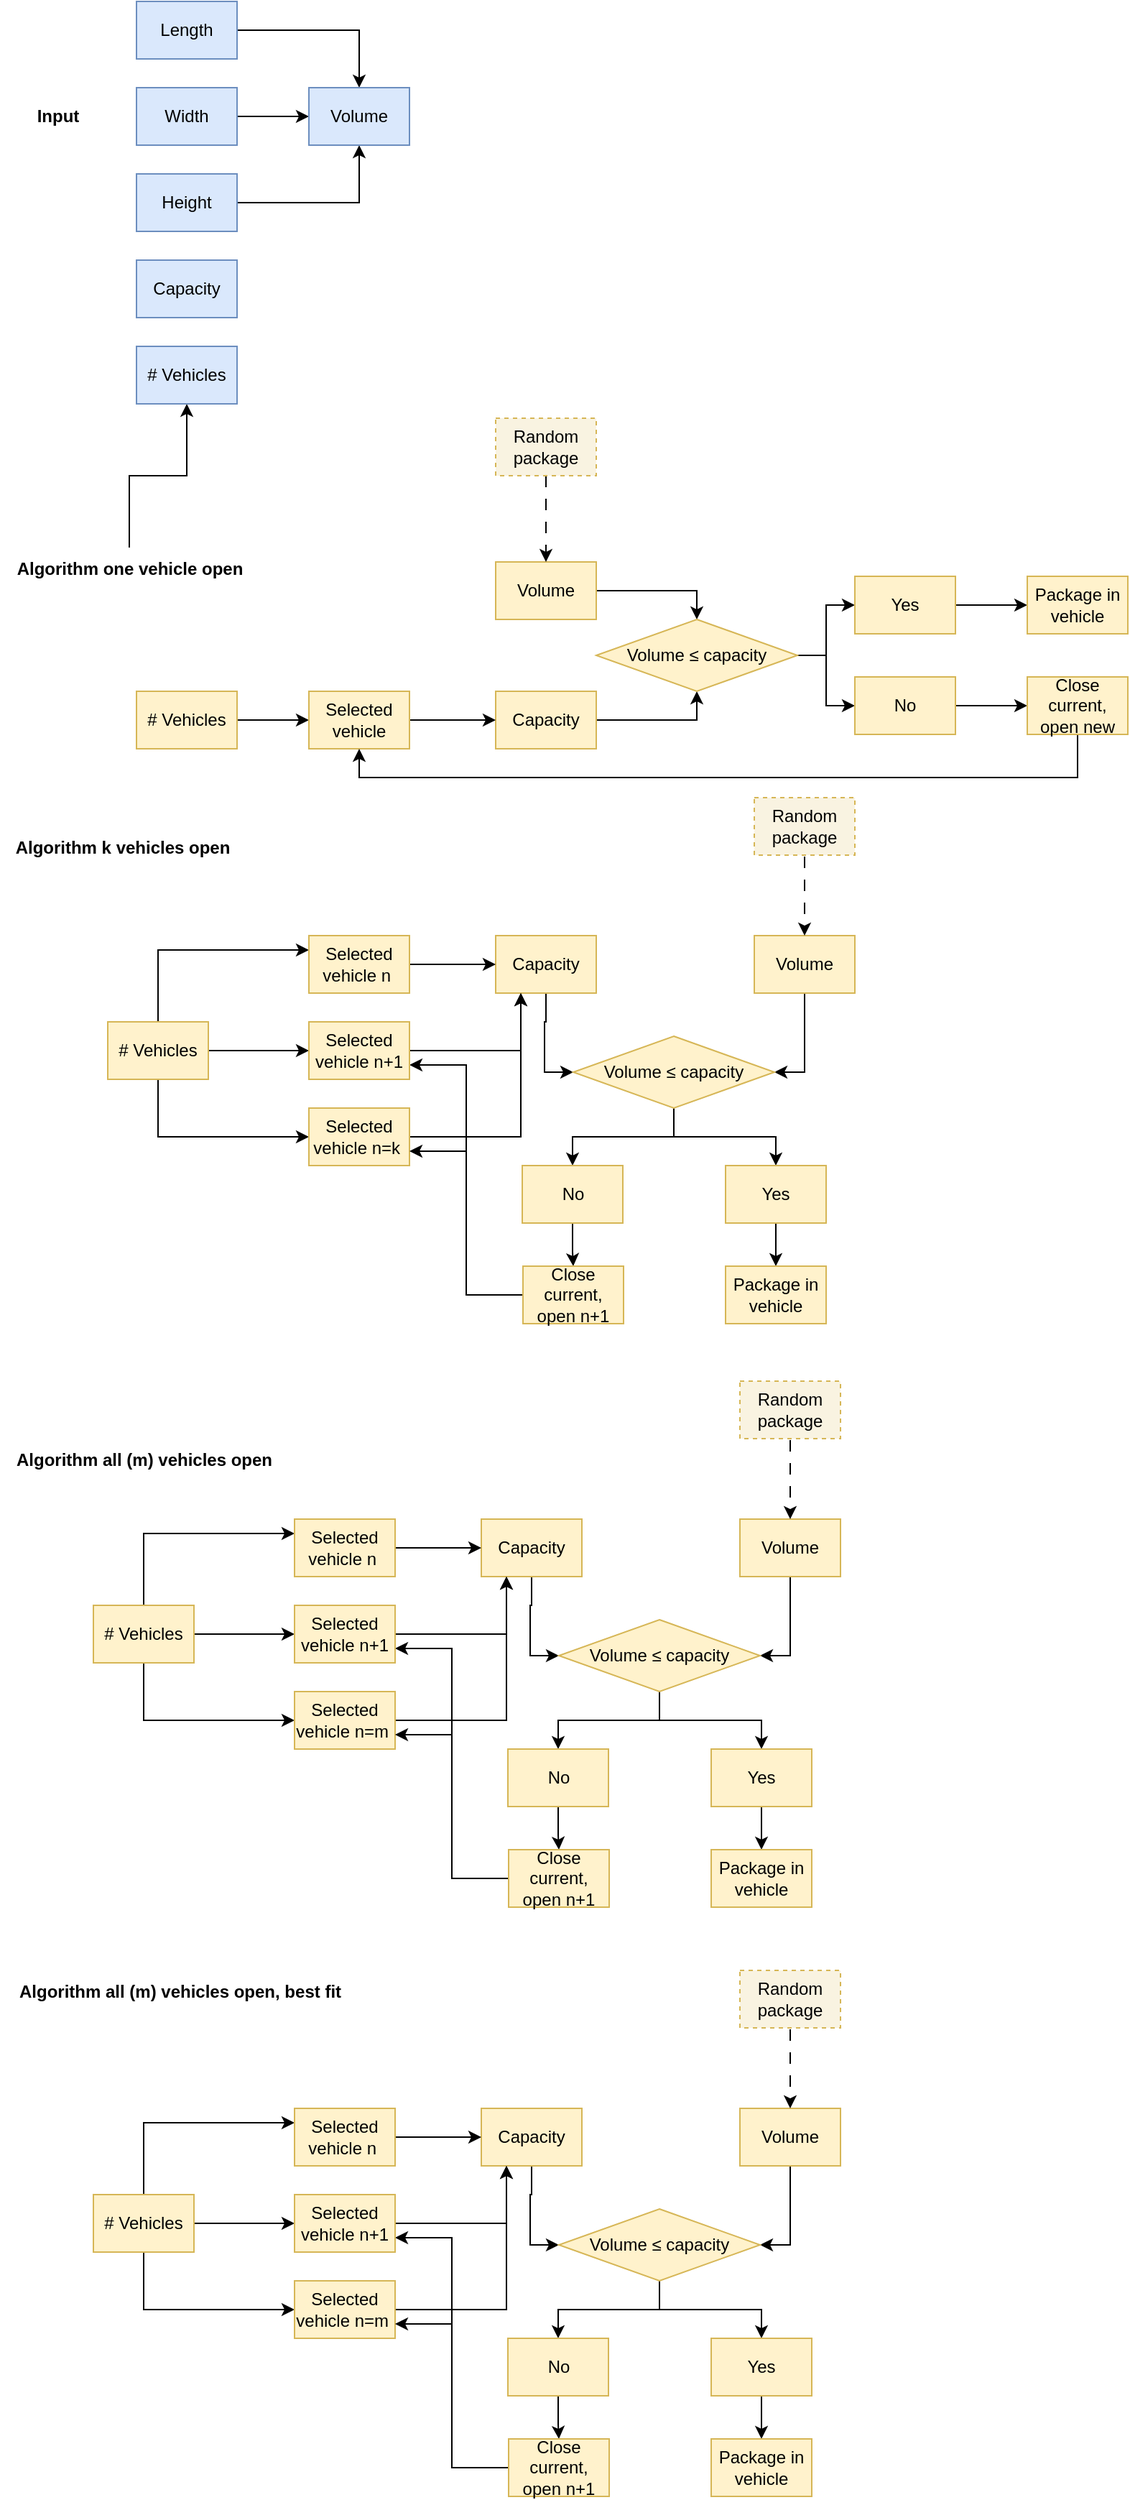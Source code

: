 <mxfile version="21.8.2" type="github">
  <diagram name="Pagina-1" id="HOmRKeHbWWYQgU9XKLEH">
    <mxGraphModel dx="1493" dy="990" grid="1" gridSize="10" guides="1" tooltips="1" connect="1" arrows="1" fold="1" page="1" pageScale="1" pageWidth="827" pageHeight="1169" math="0" shadow="0">
      <root>
        <mxCell id="0" />
        <mxCell id="1" parent="0" />
        <mxCell id="ONqpSmlqvZ62Au-ty1Yi-6" style="edgeStyle=orthogonalEdgeStyle;rounded=0;orthogonalLoop=1;jettySize=auto;html=1;entryX=0.5;entryY=0;entryDx=0;entryDy=0;" edge="1" parent="1" source="ONqpSmlqvZ62Au-ty1Yi-1" target="ONqpSmlqvZ62Au-ty1Yi-5">
          <mxGeometry relative="1" as="geometry" />
        </mxCell>
        <mxCell id="ONqpSmlqvZ62Au-ty1Yi-1" value="Length" style="rounded=0;whiteSpace=wrap;html=1;fillColor=#dae8fc;strokeColor=#6c8ebf;" vertex="1" parent="1">
          <mxGeometry x="110" y="10" width="70" height="40" as="geometry" />
        </mxCell>
        <mxCell id="ONqpSmlqvZ62Au-ty1Yi-2" value="&lt;b&gt;Input&lt;/b&gt;" style="text;html=1;align=center;verticalAlign=middle;resizable=0;points=[];autosize=1;strokeColor=none;fillColor=none;" vertex="1" parent="1">
          <mxGeometry x="30" y="75" width="50" height="30" as="geometry" />
        </mxCell>
        <mxCell id="ONqpSmlqvZ62Au-ty1Yi-7" value="" style="edgeStyle=orthogonalEdgeStyle;rounded=0;orthogonalLoop=1;jettySize=auto;html=1;" edge="1" parent="1" source="ONqpSmlqvZ62Au-ty1Yi-3" target="ONqpSmlqvZ62Au-ty1Yi-5">
          <mxGeometry relative="1" as="geometry" />
        </mxCell>
        <mxCell id="ONqpSmlqvZ62Au-ty1Yi-3" value="Width" style="rounded=0;whiteSpace=wrap;html=1;fillColor=#dae8fc;strokeColor=#6c8ebf;" vertex="1" parent="1">
          <mxGeometry x="110" y="70" width="70" height="40" as="geometry" />
        </mxCell>
        <mxCell id="ONqpSmlqvZ62Au-ty1Yi-8" style="edgeStyle=orthogonalEdgeStyle;rounded=0;orthogonalLoop=1;jettySize=auto;html=1;entryX=0.5;entryY=1;entryDx=0;entryDy=0;" edge="1" parent="1" source="ONqpSmlqvZ62Au-ty1Yi-4" target="ONqpSmlqvZ62Au-ty1Yi-5">
          <mxGeometry relative="1" as="geometry" />
        </mxCell>
        <mxCell id="ONqpSmlqvZ62Au-ty1Yi-4" value="Height" style="rounded=0;whiteSpace=wrap;html=1;fillColor=#dae8fc;strokeColor=#6c8ebf;" vertex="1" parent="1">
          <mxGeometry x="110" y="130" width="70" height="40" as="geometry" />
        </mxCell>
        <mxCell id="ONqpSmlqvZ62Au-ty1Yi-5" value="Volume" style="rounded=0;whiteSpace=wrap;html=1;fillColor=#dae8fc;strokeColor=#6c8ebf;" vertex="1" parent="1">
          <mxGeometry x="230" y="70" width="70" height="40" as="geometry" />
        </mxCell>
        <mxCell id="ONqpSmlqvZ62Au-ty1Yi-9" value="Capacity" style="rounded=0;whiteSpace=wrap;html=1;fillColor=#dae8fc;strokeColor=#6c8ebf;" vertex="1" parent="1">
          <mxGeometry x="110" y="190" width="70" height="40" as="geometry" />
        </mxCell>
        <mxCell id="ONqpSmlqvZ62Au-ty1Yi-178" value="" style="edgeStyle=orthogonalEdgeStyle;rounded=0;orthogonalLoop=1;jettySize=auto;html=1;" edge="1" parent="1" source="ONqpSmlqvZ62Au-ty1Yi-11" target="ONqpSmlqvZ62Au-ty1Yi-13">
          <mxGeometry relative="1" as="geometry" />
        </mxCell>
        <mxCell id="ONqpSmlqvZ62Au-ty1Yi-11" value="&lt;b&gt;Algorithm one vehicle open&lt;/b&gt;" style="text;html=1;align=center;verticalAlign=middle;resizable=0;points=[];autosize=1;strokeColor=none;fillColor=none;" vertex="1" parent="1">
          <mxGeometry x="15" y="390" width="180" height="30" as="geometry" />
        </mxCell>
        <mxCell id="ONqpSmlqvZ62Au-ty1Yi-18" value="" style="edgeStyle=orthogonalEdgeStyle;rounded=0;orthogonalLoop=1;jettySize=auto;html=1;" edge="1" parent="1" source="ONqpSmlqvZ62Au-ty1Yi-12" target="ONqpSmlqvZ62Au-ty1Yi-17">
          <mxGeometry relative="1" as="geometry" />
        </mxCell>
        <mxCell id="ONqpSmlqvZ62Au-ty1Yi-12" value="# Vehicles" style="rounded=0;whiteSpace=wrap;html=1;fillColor=#fff2cc;strokeColor=#d6b656;" vertex="1" parent="1">
          <mxGeometry x="110" y="490" width="70" height="40" as="geometry" />
        </mxCell>
        <mxCell id="ONqpSmlqvZ62Au-ty1Yi-13" value="# Vehicles" style="rounded=0;whiteSpace=wrap;html=1;fillColor=#dae8fc;strokeColor=#6c8ebf;" vertex="1" parent="1">
          <mxGeometry x="110" y="250" width="70" height="40" as="geometry" />
        </mxCell>
        <mxCell id="ONqpSmlqvZ62Au-ty1Yi-25" style="edgeStyle=orthogonalEdgeStyle;rounded=0;orthogonalLoop=1;jettySize=auto;html=1;entryX=0.5;entryY=0;entryDx=0;entryDy=0;" edge="1" parent="1" target="ONqpSmlqvZ62Au-ty1Yi-28">
          <mxGeometry relative="1" as="geometry">
            <mxPoint x="430" y="420" as="sourcePoint" />
            <mxPoint x="540" y="450" as="targetPoint" />
            <Array as="points">
              <mxPoint x="500" y="420" />
            </Array>
          </mxGeometry>
        </mxCell>
        <mxCell id="ONqpSmlqvZ62Au-ty1Yi-14" value="Volume" style="rounded=0;whiteSpace=wrap;html=1;fillColor=#fff2cc;strokeColor=#d6b656;" vertex="1" parent="1">
          <mxGeometry x="360" y="400" width="70" height="40" as="geometry" />
        </mxCell>
        <mxCell id="ONqpSmlqvZ62Au-ty1Yi-26" style="edgeStyle=orthogonalEdgeStyle;rounded=0;orthogonalLoop=1;jettySize=auto;html=1;entryX=0.5;entryY=1;entryDx=0;entryDy=0;" edge="1" parent="1" source="ONqpSmlqvZ62Au-ty1Yi-15" target="ONqpSmlqvZ62Au-ty1Yi-28">
          <mxGeometry relative="1" as="geometry">
            <mxPoint x="515" y="485" as="targetPoint" />
            <Array as="points">
              <mxPoint x="500" y="510" />
            </Array>
          </mxGeometry>
        </mxCell>
        <mxCell id="ONqpSmlqvZ62Au-ty1Yi-15" value="Capacity" style="rounded=0;whiteSpace=wrap;html=1;fillColor=#fff2cc;strokeColor=#d6b656;" vertex="1" parent="1">
          <mxGeometry x="360" y="490" width="70" height="40" as="geometry" />
        </mxCell>
        <mxCell id="ONqpSmlqvZ62Au-ty1Yi-22" value="" style="edgeStyle=orthogonalEdgeStyle;rounded=0;orthogonalLoop=1;jettySize=auto;html=1;" edge="1" parent="1" source="ONqpSmlqvZ62Au-ty1Yi-17" target="ONqpSmlqvZ62Au-ty1Yi-15">
          <mxGeometry relative="1" as="geometry" />
        </mxCell>
        <mxCell id="ONqpSmlqvZ62Au-ty1Yi-17" value="Selected vehicle" style="rounded=0;whiteSpace=wrap;html=1;fillColor=#fff2cc;strokeColor=#d6b656;" vertex="1" parent="1">
          <mxGeometry x="230" y="490" width="70" height="40" as="geometry" />
        </mxCell>
        <mxCell id="ONqpSmlqvZ62Au-ty1Yi-20" value="" style="endArrow=classic;html=1;rounded=0;entryX=0.5;entryY=0;entryDx=0;entryDy=0;dashed=1;dashPattern=8 8;" edge="1" parent="1" target="ONqpSmlqvZ62Au-ty1Yi-14">
          <mxGeometry width="50" height="50" relative="1" as="geometry">
            <mxPoint x="395" y="340" as="sourcePoint" />
            <mxPoint x="690" y="350" as="targetPoint" />
          </mxGeometry>
        </mxCell>
        <mxCell id="ONqpSmlqvZ62Au-ty1Yi-21" value="Random package" style="rounded=0;whiteSpace=wrap;html=1;fillColor=#f9f3e1;strokeColor=#d6b656;dashed=1;" vertex="1" parent="1">
          <mxGeometry x="360" y="300" width="70" height="40" as="geometry" />
        </mxCell>
        <mxCell id="ONqpSmlqvZ62Au-ty1Yi-32" style="edgeStyle=orthogonalEdgeStyle;rounded=0;orthogonalLoop=1;jettySize=auto;html=1;entryX=0;entryY=0.5;entryDx=0;entryDy=0;" edge="1" parent="1" source="ONqpSmlqvZ62Au-ty1Yi-28" target="ONqpSmlqvZ62Au-ty1Yi-31">
          <mxGeometry relative="1" as="geometry" />
        </mxCell>
        <mxCell id="ONqpSmlqvZ62Au-ty1Yi-33" style="edgeStyle=orthogonalEdgeStyle;rounded=0;orthogonalLoop=1;jettySize=auto;html=1;entryX=0;entryY=0.5;entryDx=0;entryDy=0;" edge="1" parent="1" source="ONqpSmlqvZ62Au-ty1Yi-28" target="ONqpSmlqvZ62Au-ty1Yi-30">
          <mxGeometry relative="1" as="geometry" />
        </mxCell>
        <mxCell id="ONqpSmlqvZ62Au-ty1Yi-28" value="Volume ≤ capacity" style="rhombus;whiteSpace=wrap;html=1;fillColor=#fff2cc;strokeColor=#d6b656;" vertex="1" parent="1">
          <mxGeometry x="430" y="440" width="140" height="50" as="geometry" />
        </mxCell>
        <mxCell id="ONqpSmlqvZ62Au-ty1Yi-35" value="" style="edgeStyle=orthogonalEdgeStyle;rounded=0;orthogonalLoop=1;jettySize=auto;html=1;" edge="1" parent="1" source="ONqpSmlqvZ62Au-ty1Yi-30" target="ONqpSmlqvZ62Au-ty1Yi-34">
          <mxGeometry relative="1" as="geometry" />
        </mxCell>
        <mxCell id="ONqpSmlqvZ62Au-ty1Yi-30" value="No" style="rounded=0;whiteSpace=wrap;html=1;fillColor=#fff2cc;strokeColor=#d6b656;" vertex="1" parent="1">
          <mxGeometry x="610" y="480" width="70" height="40" as="geometry" />
        </mxCell>
        <mxCell id="ONqpSmlqvZ62Au-ty1Yi-39" value="" style="edgeStyle=orthogonalEdgeStyle;rounded=0;orthogonalLoop=1;jettySize=auto;html=1;" edge="1" parent="1" source="ONqpSmlqvZ62Au-ty1Yi-31" target="ONqpSmlqvZ62Au-ty1Yi-38">
          <mxGeometry relative="1" as="geometry" />
        </mxCell>
        <mxCell id="ONqpSmlqvZ62Au-ty1Yi-31" value="Yes" style="rounded=0;whiteSpace=wrap;html=1;fillColor=#fff2cc;strokeColor=#d6b656;" vertex="1" parent="1">
          <mxGeometry x="610" y="410" width="70" height="40" as="geometry" />
        </mxCell>
        <mxCell id="ONqpSmlqvZ62Au-ty1Yi-40" style="edgeStyle=orthogonalEdgeStyle;rounded=0;orthogonalLoop=1;jettySize=auto;html=1;exitX=0.5;exitY=1;exitDx=0;exitDy=0;entryX=0.5;entryY=1;entryDx=0;entryDy=0;" edge="1" parent="1" source="ONqpSmlqvZ62Au-ty1Yi-34" target="ONqpSmlqvZ62Au-ty1Yi-17">
          <mxGeometry relative="1" as="geometry" />
        </mxCell>
        <mxCell id="ONqpSmlqvZ62Au-ty1Yi-34" value="Close current, open new" style="rounded=0;whiteSpace=wrap;html=1;fillColor=#fff2cc;strokeColor=#d6b656;" vertex="1" parent="1">
          <mxGeometry x="730" y="480" width="70" height="40" as="geometry" />
        </mxCell>
        <mxCell id="ONqpSmlqvZ62Au-ty1Yi-38" value="Package in vehicle" style="rounded=0;whiteSpace=wrap;html=1;fillColor=#fff2cc;strokeColor=#d6b656;" vertex="1" parent="1">
          <mxGeometry x="730" y="410" width="70" height="40" as="geometry" />
        </mxCell>
        <mxCell id="ONqpSmlqvZ62Au-ty1Yi-81" value="" style="edgeStyle=orthogonalEdgeStyle;rounded=0;orthogonalLoop=1;jettySize=auto;html=1;" edge="1" parent="1" source="ONqpSmlqvZ62Au-ty1Yi-82" target="ONqpSmlqvZ62Au-ty1Yi-89">
          <mxGeometry relative="1" as="geometry">
            <Array as="points">
              <mxPoint x="125" y="800" />
            </Array>
          </mxGeometry>
        </mxCell>
        <mxCell id="ONqpSmlqvZ62Au-ty1Yi-104" style="edgeStyle=orthogonalEdgeStyle;rounded=0;orthogonalLoop=1;jettySize=auto;html=1;entryX=0;entryY=0.25;entryDx=0;entryDy=0;" edge="1" parent="1" source="ONqpSmlqvZ62Au-ty1Yi-82" target="ONqpSmlqvZ62Au-ty1Yi-103">
          <mxGeometry relative="1" as="geometry">
            <Array as="points">
              <mxPoint x="125" y="670" />
            </Array>
          </mxGeometry>
        </mxCell>
        <mxCell id="ONqpSmlqvZ62Au-ty1Yi-106" value="" style="edgeStyle=orthogonalEdgeStyle;rounded=0;orthogonalLoop=1;jettySize=auto;html=1;" edge="1" parent="1" source="ONqpSmlqvZ62Au-ty1Yi-82" target="ONqpSmlqvZ62Au-ty1Yi-105">
          <mxGeometry relative="1" as="geometry" />
        </mxCell>
        <mxCell id="ONqpSmlqvZ62Au-ty1Yi-82" value="# Vehicles" style="rounded=0;whiteSpace=wrap;html=1;fillColor=#fff2cc;strokeColor=#d6b656;" vertex="1" parent="1">
          <mxGeometry x="90" y="720" width="70" height="40" as="geometry" />
        </mxCell>
        <mxCell id="ONqpSmlqvZ62Au-ty1Yi-110" style="edgeStyle=orthogonalEdgeStyle;rounded=0;orthogonalLoop=1;jettySize=auto;html=1;entryX=1;entryY=0.5;entryDx=0;entryDy=0;" edge="1" parent="1" source="ONqpSmlqvZ62Au-ty1Yi-85" target="ONqpSmlqvZ62Au-ty1Yi-94">
          <mxGeometry relative="1" as="geometry" />
        </mxCell>
        <mxCell id="ONqpSmlqvZ62Au-ty1Yi-85" value="Volume" style="rounded=0;whiteSpace=wrap;html=1;fillColor=#fff2cc;strokeColor=#d6b656;" vertex="1" parent="1">
          <mxGeometry x="540" y="660" width="70" height="40" as="geometry" />
        </mxCell>
        <mxCell id="ONqpSmlqvZ62Au-ty1Yi-109" style="edgeStyle=orthogonalEdgeStyle;rounded=0;orthogonalLoop=1;jettySize=auto;html=1;entryX=0;entryY=0.5;entryDx=0;entryDy=0;" edge="1" parent="1" source="ONqpSmlqvZ62Au-ty1Yi-87" target="ONqpSmlqvZ62Au-ty1Yi-94">
          <mxGeometry relative="1" as="geometry" />
        </mxCell>
        <mxCell id="ONqpSmlqvZ62Au-ty1Yi-87" value="Capacity" style="rounded=0;whiteSpace=wrap;html=1;fillColor=#fff2cc;strokeColor=#d6b656;" vertex="1" parent="1">
          <mxGeometry x="360" y="660" width="70" height="40" as="geometry" />
        </mxCell>
        <mxCell id="ONqpSmlqvZ62Au-ty1Yi-121" style="edgeStyle=orthogonalEdgeStyle;rounded=0;orthogonalLoop=1;jettySize=auto;html=1;entryX=0.25;entryY=1;entryDx=0;entryDy=0;" edge="1" parent="1" source="ONqpSmlqvZ62Au-ty1Yi-89" target="ONqpSmlqvZ62Au-ty1Yi-87">
          <mxGeometry relative="1" as="geometry" />
        </mxCell>
        <mxCell id="ONqpSmlqvZ62Au-ty1Yi-89" value="Selected vehicle n=k&amp;nbsp;" style="rounded=0;whiteSpace=wrap;html=1;fillColor=#fff2cc;strokeColor=#d6b656;" vertex="1" parent="1">
          <mxGeometry x="230" y="780" width="70" height="40" as="geometry" />
        </mxCell>
        <mxCell id="ONqpSmlqvZ62Au-ty1Yi-90" value="" style="endArrow=classic;html=1;rounded=0;entryX=0.5;entryY=0;entryDx=0;entryDy=0;dashed=1;dashPattern=8 8;" edge="1" parent="1" target="ONqpSmlqvZ62Au-ty1Yi-85">
          <mxGeometry width="50" height="50" relative="1" as="geometry">
            <mxPoint x="575" y="605" as="sourcePoint" />
            <mxPoint x="820" y="615" as="targetPoint" />
          </mxGeometry>
        </mxCell>
        <mxCell id="ONqpSmlqvZ62Au-ty1Yi-91" value="Random package" style="rounded=0;whiteSpace=wrap;html=1;fillColor=#f9f3e1;strokeColor=#d6b656;dashed=1;" vertex="1" parent="1">
          <mxGeometry x="540" y="564" width="70" height="40" as="geometry" />
        </mxCell>
        <mxCell id="ONqpSmlqvZ62Au-ty1Yi-111" style="edgeStyle=orthogonalEdgeStyle;rounded=0;orthogonalLoop=1;jettySize=auto;html=1;entryX=0.5;entryY=0;entryDx=0;entryDy=0;" edge="1" parent="1" source="ONqpSmlqvZ62Au-ty1Yi-94" target="ONqpSmlqvZ62Au-ty1Yi-96">
          <mxGeometry relative="1" as="geometry" />
        </mxCell>
        <mxCell id="ONqpSmlqvZ62Au-ty1Yi-113" style="edgeStyle=orthogonalEdgeStyle;rounded=0;orthogonalLoop=1;jettySize=auto;html=1;entryX=0.5;entryY=0;entryDx=0;entryDy=0;" edge="1" parent="1" source="ONqpSmlqvZ62Au-ty1Yi-94" target="ONqpSmlqvZ62Au-ty1Yi-98">
          <mxGeometry relative="1" as="geometry" />
        </mxCell>
        <mxCell id="ONqpSmlqvZ62Au-ty1Yi-94" value="Volume ≤ capacity" style="rhombus;whiteSpace=wrap;html=1;fillColor=#fff2cc;strokeColor=#d6b656;" vertex="1" parent="1">
          <mxGeometry x="414" y="730" width="140" height="50" as="geometry" />
        </mxCell>
        <mxCell id="ONqpSmlqvZ62Au-ty1Yi-115" value="" style="edgeStyle=orthogonalEdgeStyle;rounded=0;orthogonalLoop=1;jettySize=auto;html=1;" edge="1" parent="1" source="ONqpSmlqvZ62Au-ty1Yi-96" target="ONqpSmlqvZ62Au-ty1Yi-100">
          <mxGeometry relative="1" as="geometry" />
        </mxCell>
        <mxCell id="ONqpSmlqvZ62Au-ty1Yi-96" value="No" style="rounded=0;whiteSpace=wrap;html=1;fillColor=#fff2cc;strokeColor=#d6b656;" vertex="1" parent="1">
          <mxGeometry x="378.5" y="820" width="70" height="40" as="geometry" />
        </mxCell>
        <mxCell id="ONqpSmlqvZ62Au-ty1Yi-114" value="" style="edgeStyle=orthogonalEdgeStyle;rounded=0;orthogonalLoop=1;jettySize=auto;html=1;" edge="1" parent="1" source="ONqpSmlqvZ62Au-ty1Yi-98" target="ONqpSmlqvZ62Au-ty1Yi-101">
          <mxGeometry relative="1" as="geometry" />
        </mxCell>
        <mxCell id="ONqpSmlqvZ62Au-ty1Yi-98" value="Yes" style="rounded=0;whiteSpace=wrap;html=1;fillColor=#fff2cc;strokeColor=#d6b656;" vertex="1" parent="1">
          <mxGeometry x="520" y="820" width="70" height="40" as="geometry" />
        </mxCell>
        <mxCell id="ONqpSmlqvZ62Au-ty1Yi-117" style="edgeStyle=orthogonalEdgeStyle;rounded=0;orthogonalLoop=1;jettySize=auto;html=1;entryX=1;entryY=0.75;entryDx=0;entryDy=0;" edge="1" parent="1" source="ONqpSmlqvZ62Au-ty1Yi-100" target="ONqpSmlqvZ62Au-ty1Yi-105">
          <mxGeometry relative="1" as="geometry" />
        </mxCell>
        <mxCell id="ONqpSmlqvZ62Au-ty1Yi-120" style="edgeStyle=orthogonalEdgeStyle;rounded=0;orthogonalLoop=1;jettySize=auto;html=1;entryX=1;entryY=0.75;entryDx=0;entryDy=0;" edge="1" parent="1" source="ONqpSmlqvZ62Au-ty1Yi-100" target="ONqpSmlqvZ62Au-ty1Yi-89">
          <mxGeometry relative="1" as="geometry" />
        </mxCell>
        <mxCell id="ONqpSmlqvZ62Au-ty1Yi-100" value="Close current, open n+1" style="rounded=0;whiteSpace=wrap;html=1;fillColor=#fff2cc;strokeColor=#d6b656;" vertex="1" parent="1">
          <mxGeometry x="379" y="890" width="70" height="40" as="geometry" />
        </mxCell>
        <mxCell id="ONqpSmlqvZ62Au-ty1Yi-101" value="Package in vehicle" style="rounded=0;whiteSpace=wrap;html=1;fillColor=#fff2cc;strokeColor=#d6b656;" vertex="1" parent="1">
          <mxGeometry x="520" y="890" width="70" height="40" as="geometry" />
        </mxCell>
        <mxCell id="ONqpSmlqvZ62Au-ty1Yi-102" value="&lt;b&gt;Algorithm k vehicles open&lt;/b&gt;" style="text;html=1;align=center;verticalAlign=middle;resizable=0;points=[];autosize=1;strokeColor=none;fillColor=none;" vertex="1" parent="1">
          <mxGeometry x="15" y="584" width="170" height="30" as="geometry" />
        </mxCell>
        <mxCell id="ONqpSmlqvZ62Au-ty1Yi-107" value="" style="edgeStyle=orthogonalEdgeStyle;rounded=0;orthogonalLoop=1;jettySize=auto;html=1;" edge="1" parent="1" source="ONqpSmlqvZ62Au-ty1Yi-103" target="ONqpSmlqvZ62Au-ty1Yi-87">
          <mxGeometry relative="1" as="geometry" />
        </mxCell>
        <mxCell id="ONqpSmlqvZ62Au-ty1Yi-103" value="Selected vehicle n&amp;nbsp;" style="rounded=0;whiteSpace=wrap;html=1;fillColor=#fff2cc;strokeColor=#d6b656;" vertex="1" parent="1">
          <mxGeometry x="230" y="660" width="70" height="40" as="geometry" />
        </mxCell>
        <mxCell id="ONqpSmlqvZ62Au-ty1Yi-118" style="edgeStyle=orthogonalEdgeStyle;rounded=0;orthogonalLoop=1;jettySize=auto;html=1;entryX=0.25;entryY=1;entryDx=0;entryDy=0;" edge="1" parent="1" source="ONqpSmlqvZ62Au-ty1Yi-105" target="ONqpSmlqvZ62Au-ty1Yi-87">
          <mxGeometry relative="1" as="geometry" />
        </mxCell>
        <mxCell id="ONqpSmlqvZ62Au-ty1Yi-105" value="Selected vehicle n+1" style="rounded=0;whiteSpace=wrap;html=1;fillColor=#fff2cc;strokeColor=#d6b656;" vertex="1" parent="1">
          <mxGeometry x="230" y="720" width="70" height="40" as="geometry" />
        </mxCell>
        <mxCell id="ONqpSmlqvZ62Au-ty1Yi-122" value="" style="edgeStyle=orthogonalEdgeStyle;rounded=0;orthogonalLoop=1;jettySize=auto;html=1;" edge="1" parent="1" source="ONqpSmlqvZ62Au-ty1Yi-125" target="ONqpSmlqvZ62Au-ty1Yi-131">
          <mxGeometry relative="1" as="geometry">
            <Array as="points">
              <mxPoint x="115" y="1206" />
            </Array>
          </mxGeometry>
        </mxCell>
        <mxCell id="ONqpSmlqvZ62Au-ty1Yi-123" style="edgeStyle=orthogonalEdgeStyle;rounded=0;orthogonalLoop=1;jettySize=auto;html=1;entryX=0;entryY=0.25;entryDx=0;entryDy=0;" edge="1" parent="1" source="ONqpSmlqvZ62Au-ty1Yi-125" target="ONqpSmlqvZ62Au-ty1Yi-146">
          <mxGeometry relative="1" as="geometry">
            <Array as="points">
              <mxPoint x="115" y="1076" />
            </Array>
          </mxGeometry>
        </mxCell>
        <mxCell id="ONqpSmlqvZ62Au-ty1Yi-124" value="" style="edgeStyle=orthogonalEdgeStyle;rounded=0;orthogonalLoop=1;jettySize=auto;html=1;" edge="1" parent="1" source="ONqpSmlqvZ62Au-ty1Yi-125" target="ONqpSmlqvZ62Au-ty1Yi-148">
          <mxGeometry relative="1" as="geometry" />
        </mxCell>
        <mxCell id="ONqpSmlqvZ62Au-ty1Yi-125" value="# Vehicles" style="rounded=0;whiteSpace=wrap;html=1;fillColor=#fff2cc;strokeColor=#d6b656;" vertex="1" parent="1">
          <mxGeometry x="80" y="1126" width="70" height="40" as="geometry" />
        </mxCell>
        <mxCell id="ONqpSmlqvZ62Au-ty1Yi-126" style="edgeStyle=orthogonalEdgeStyle;rounded=0;orthogonalLoop=1;jettySize=auto;html=1;entryX=1;entryY=0.5;entryDx=0;entryDy=0;" edge="1" parent="1" source="ONqpSmlqvZ62Au-ty1Yi-127" target="ONqpSmlqvZ62Au-ty1Yi-136">
          <mxGeometry relative="1" as="geometry" />
        </mxCell>
        <mxCell id="ONqpSmlqvZ62Au-ty1Yi-127" value="Volume" style="rounded=0;whiteSpace=wrap;html=1;fillColor=#fff2cc;strokeColor=#d6b656;" vertex="1" parent="1">
          <mxGeometry x="530" y="1066" width="70" height="40" as="geometry" />
        </mxCell>
        <mxCell id="ONqpSmlqvZ62Au-ty1Yi-128" style="edgeStyle=orthogonalEdgeStyle;rounded=0;orthogonalLoop=1;jettySize=auto;html=1;entryX=0;entryY=0.5;entryDx=0;entryDy=0;" edge="1" parent="1" source="ONqpSmlqvZ62Au-ty1Yi-129" target="ONqpSmlqvZ62Au-ty1Yi-136">
          <mxGeometry relative="1" as="geometry" />
        </mxCell>
        <mxCell id="ONqpSmlqvZ62Au-ty1Yi-129" value="Capacity" style="rounded=0;whiteSpace=wrap;html=1;fillColor=#fff2cc;strokeColor=#d6b656;" vertex="1" parent="1">
          <mxGeometry x="350" y="1066" width="70" height="40" as="geometry" />
        </mxCell>
        <mxCell id="ONqpSmlqvZ62Au-ty1Yi-130" style="edgeStyle=orthogonalEdgeStyle;rounded=0;orthogonalLoop=1;jettySize=auto;html=1;entryX=0.25;entryY=1;entryDx=0;entryDy=0;" edge="1" parent="1" source="ONqpSmlqvZ62Au-ty1Yi-131" target="ONqpSmlqvZ62Au-ty1Yi-129">
          <mxGeometry relative="1" as="geometry" />
        </mxCell>
        <mxCell id="ONqpSmlqvZ62Au-ty1Yi-131" value="Selected vehicle n=m&amp;nbsp;" style="rounded=0;whiteSpace=wrap;html=1;fillColor=#fff2cc;strokeColor=#d6b656;" vertex="1" parent="1">
          <mxGeometry x="220" y="1186" width="70" height="40" as="geometry" />
        </mxCell>
        <mxCell id="ONqpSmlqvZ62Au-ty1Yi-132" value="" style="endArrow=classic;html=1;rounded=0;entryX=0.5;entryY=0;entryDx=0;entryDy=0;dashed=1;dashPattern=8 8;" edge="1" parent="1" target="ONqpSmlqvZ62Au-ty1Yi-127">
          <mxGeometry width="50" height="50" relative="1" as="geometry">
            <mxPoint x="565" y="1011" as="sourcePoint" />
            <mxPoint x="810" y="1021" as="targetPoint" />
          </mxGeometry>
        </mxCell>
        <mxCell id="ONqpSmlqvZ62Au-ty1Yi-133" value="Random package" style="rounded=0;whiteSpace=wrap;html=1;fillColor=#f9f3e1;strokeColor=#d6b656;dashed=1;" vertex="1" parent="1">
          <mxGeometry x="530" y="970" width="70" height="40" as="geometry" />
        </mxCell>
        <mxCell id="ONqpSmlqvZ62Au-ty1Yi-134" style="edgeStyle=orthogonalEdgeStyle;rounded=0;orthogonalLoop=1;jettySize=auto;html=1;entryX=0.5;entryY=0;entryDx=0;entryDy=0;" edge="1" parent="1" source="ONqpSmlqvZ62Au-ty1Yi-136" target="ONqpSmlqvZ62Au-ty1Yi-138">
          <mxGeometry relative="1" as="geometry" />
        </mxCell>
        <mxCell id="ONqpSmlqvZ62Au-ty1Yi-135" style="edgeStyle=orthogonalEdgeStyle;rounded=0;orthogonalLoop=1;jettySize=auto;html=1;entryX=0.5;entryY=0;entryDx=0;entryDy=0;" edge="1" parent="1" source="ONqpSmlqvZ62Au-ty1Yi-136" target="ONqpSmlqvZ62Au-ty1Yi-140">
          <mxGeometry relative="1" as="geometry" />
        </mxCell>
        <mxCell id="ONqpSmlqvZ62Au-ty1Yi-136" value="Volume ≤ capacity" style="rhombus;whiteSpace=wrap;html=1;fillColor=#fff2cc;strokeColor=#d6b656;" vertex="1" parent="1">
          <mxGeometry x="404" y="1136" width="140" height="50" as="geometry" />
        </mxCell>
        <mxCell id="ONqpSmlqvZ62Au-ty1Yi-137" value="" style="edgeStyle=orthogonalEdgeStyle;rounded=0;orthogonalLoop=1;jettySize=auto;html=1;" edge="1" parent="1" source="ONqpSmlqvZ62Au-ty1Yi-138" target="ONqpSmlqvZ62Au-ty1Yi-143">
          <mxGeometry relative="1" as="geometry" />
        </mxCell>
        <mxCell id="ONqpSmlqvZ62Au-ty1Yi-138" value="No" style="rounded=0;whiteSpace=wrap;html=1;fillColor=#fff2cc;strokeColor=#d6b656;" vertex="1" parent="1">
          <mxGeometry x="368.5" y="1226" width="70" height="40" as="geometry" />
        </mxCell>
        <mxCell id="ONqpSmlqvZ62Au-ty1Yi-139" value="" style="edgeStyle=orthogonalEdgeStyle;rounded=0;orthogonalLoop=1;jettySize=auto;html=1;" edge="1" parent="1" source="ONqpSmlqvZ62Au-ty1Yi-140" target="ONqpSmlqvZ62Au-ty1Yi-144">
          <mxGeometry relative="1" as="geometry" />
        </mxCell>
        <mxCell id="ONqpSmlqvZ62Au-ty1Yi-140" value="Yes" style="rounded=0;whiteSpace=wrap;html=1;fillColor=#fff2cc;strokeColor=#d6b656;" vertex="1" parent="1">
          <mxGeometry x="510" y="1226" width="70" height="40" as="geometry" />
        </mxCell>
        <mxCell id="ONqpSmlqvZ62Au-ty1Yi-141" style="edgeStyle=orthogonalEdgeStyle;rounded=0;orthogonalLoop=1;jettySize=auto;html=1;entryX=1;entryY=0.75;entryDx=0;entryDy=0;" edge="1" parent="1" source="ONqpSmlqvZ62Au-ty1Yi-143" target="ONqpSmlqvZ62Au-ty1Yi-148">
          <mxGeometry relative="1" as="geometry" />
        </mxCell>
        <mxCell id="ONqpSmlqvZ62Au-ty1Yi-142" style="edgeStyle=orthogonalEdgeStyle;rounded=0;orthogonalLoop=1;jettySize=auto;html=1;entryX=1;entryY=0.75;entryDx=0;entryDy=0;" edge="1" parent="1" source="ONqpSmlqvZ62Au-ty1Yi-143" target="ONqpSmlqvZ62Au-ty1Yi-131">
          <mxGeometry relative="1" as="geometry" />
        </mxCell>
        <mxCell id="ONqpSmlqvZ62Au-ty1Yi-143" value="Close current, open n+1" style="rounded=0;whiteSpace=wrap;html=1;fillColor=#fff2cc;strokeColor=#d6b656;" vertex="1" parent="1">
          <mxGeometry x="369" y="1296" width="70" height="40" as="geometry" />
        </mxCell>
        <mxCell id="ONqpSmlqvZ62Au-ty1Yi-144" value="Package in vehicle" style="rounded=0;whiteSpace=wrap;html=1;fillColor=#fff2cc;strokeColor=#d6b656;" vertex="1" parent="1">
          <mxGeometry x="510" y="1296" width="70" height="40" as="geometry" />
        </mxCell>
        <mxCell id="ONqpSmlqvZ62Au-ty1Yi-145" value="" style="edgeStyle=orthogonalEdgeStyle;rounded=0;orthogonalLoop=1;jettySize=auto;html=1;" edge="1" parent="1" source="ONqpSmlqvZ62Au-ty1Yi-146" target="ONqpSmlqvZ62Au-ty1Yi-129">
          <mxGeometry relative="1" as="geometry" />
        </mxCell>
        <mxCell id="ONqpSmlqvZ62Au-ty1Yi-146" value="Selected vehicle n&amp;nbsp;" style="rounded=0;whiteSpace=wrap;html=1;fillColor=#fff2cc;strokeColor=#d6b656;" vertex="1" parent="1">
          <mxGeometry x="220" y="1066" width="70" height="40" as="geometry" />
        </mxCell>
        <mxCell id="ONqpSmlqvZ62Au-ty1Yi-147" style="edgeStyle=orthogonalEdgeStyle;rounded=0;orthogonalLoop=1;jettySize=auto;html=1;entryX=0.25;entryY=1;entryDx=0;entryDy=0;" edge="1" parent="1" source="ONqpSmlqvZ62Au-ty1Yi-148" target="ONqpSmlqvZ62Au-ty1Yi-129">
          <mxGeometry relative="1" as="geometry" />
        </mxCell>
        <mxCell id="ONqpSmlqvZ62Au-ty1Yi-148" value="Selected vehicle n+1" style="rounded=0;whiteSpace=wrap;html=1;fillColor=#fff2cc;strokeColor=#d6b656;" vertex="1" parent="1">
          <mxGeometry x="220" y="1126" width="70" height="40" as="geometry" />
        </mxCell>
        <mxCell id="ONqpSmlqvZ62Au-ty1Yi-149" value="&lt;b&gt;Algorithm all (m) vehicles open&lt;/b&gt;" style="text;html=1;align=center;verticalAlign=middle;resizable=0;points=[];autosize=1;strokeColor=none;fillColor=none;" vertex="1" parent="1">
          <mxGeometry x="15" y="1010" width="200" height="30" as="geometry" />
        </mxCell>
        <mxCell id="ONqpSmlqvZ62Au-ty1Yi-150" value="" style="edgeStyle=orthogonalEdgeStyle;rounded=0;orthogonalLoop=1;jettySize=auto;html=1;" edge="1" parent="1" source="ONqpSmlqvZ62Au-ty1Yi-153" target="ONqpSmlqvZ62Au-ty1Yi-159">
          <mxGeometry relative="1" as="geometry">
            <Array as="points">
              <mxPoint x="115" y="1616" />
            </Array>
          </mxGeometry>
        </mxCell>
        <mxCell id="ONqpSmlqvZ62Au-ty1Yi-151" style="edgeStyle=orthogonalEdgeStyle;rounded=0;orthogonalLoop=1;jettySize=auto;html=1;entryX=0;entryY=0.25;entryDx=0;entryDy=0;" edge="1" parent="1" source="ONqpSmlqvZ62Au-ty1Yi-153" target="ONqpSmlqvZ62Au-ty1Yi-174">
          <mxGeometry relative="1" as="geometry">
            <Array as="points">
              <mxPoint x="115" y="1486" />
            </Array>
          </mxGeometry>
        </mxCell>
        <mxCell id="ONqpSmlqvZ62Au-ty1Yi-152" value="" style="edgeStyle=orthogonalEdgeStyle;rounded=0;orthogonalLoop=1;jettySize=auto;html=1;" edge="1" parent="1" source="ONqpSmlqvZ62Au-ty1Yi-153" target="ONqpSmlqvZ62Au-ty1Yi-176">
          <mxGeometry relative="1" as="geometry" />
        </mxCell>
        <mxCell id="ONqpSmlqvZ62Au-ty1Yi-153" value="# Vehicles" style="rounded=0;whiteSpace=wrap;html=1;fillColor=#fff2cc;strokeColor=#d6b656;" vertex="1" parent="1">
          <mxGeometry x="80" y="1536" width="70" height="40" as="geometry" />
        </mxCell>
        <mxCell id="ONqpSmlqvZ62Au-ty1Yi-154" style="edgeStyle=orthogonalEdgeStyle;rounded=0;orthogonalLoop=1;jettySize=auto;html=1;entryX=1;entryY=0.5;entryDx=0;entryDy=0;" edge="1" parent="1" source="ONqpSmlqvZ62Au-ty1Yi-155" target="ONqpSmlqvZ62Au-ty1Yi-164">
          <mxGeometry relative="1" as="geometry" />
        </mxCell>
        <mxCell id="ONqpSmlqvZ62Au-ty1Yi-155" value="Volume" style="rounded=0;whiteSpace=wrap;html=1;fillColor=#fff2cc;strokeColor=#d6b656;" vertex="1" parent="1">
          <mxGeometry x="530" y="1476" width="70" height="40" as="geometry" />
        </mxCell>
        <mxCell id="ONqpSmlqvZ62Au-ty1Yi-156" style="edgeStyle=orthogonalEdgeStyle;rounded=0;orthogonalLoop=1;jettySize=auto;html=1;entryX=0;entryY=0.5;entryDx=0;entryDy=0;" edge="1" parent="1" source="ONqpSmlqvZ62Au-ty1Yi-157" target="ONqpSmlqvZ62Au-ty1Yi-164">
          <mxGeometry relative="1" as="geometry" />
        </mxCell>
        <mxCell id="ONqpSmlqvZ62Au-ty1Yi-157" value="Capacity" style="rounded=0;whiteSpace=wrap;html=1;fillColor=#fff2cc;strokeColor=#d6b656;" vertex="1" parent="1">
          <mxGeometry x="350" y="1476" width="70" height="40" as="geometry" />
        </mxCell>
        <mxCell id="ONqpSmlqvZ62Au-ty1Yi-158" style="edgeStyle=orthogonalEdgeStyle;rounded=0;orthogonalLoop=1;jettySize=auto;html=1;entryX=0.25;entryY=1;entryDx=0;entryDy=0;" edge="1" parent="1" source="ONqpSmlqvZ62Au-ty1Yi-159" target="ONqpSmlqvZ62Au-ty1Yi-157">
          <mxGeometry relative="1" as="geometry" />
        </mxCell>
        <mxCell id="ONqpSmlqvZ62Au-ty1Yi-159" value="Selected vehicle n=m&amp;nbsp;" style="rounded=0;whiteSpace=wrap;html=1;fillColor=#fff2cc;strokeColor=#d6b656;" vertex="1" parent="1">
          <mxGeometry x="220" y="1596" width="70" height="40" as="geometry" />
        </mxCell>
        <mxCell id="ONqpSmlqvZ62Au-ty1Yi-160" value="" style="endArrow=classic;html=1;rounded=0;entryX=0.5;entryY=0;entryDx=0;entryDy=0;dashed=1;dashPattern=8 8;" edge="1" parent="1" target="ONqpSmlqvZ62Au-ty1Yi-155">
          <mxGeometry width="50" height="50" relative="1" as="geometry">
            <mxPoint x="565" y="1421" as="sourcePoint" />
            <mxPoint x="810" y="1431" as="targetPoint" />
          </mxGeometry>
        </mxCell>
        <mxCell id="ONqpSmlqvZ62Au-ty1Yi-161" value="Random package" style="rounded=0;whiteSpace=wrap;html=1;fillColor=#f9f3e1;strokeColor=#d6b656;dashed=1;" vertex="1" parent="1">
          <mxGeometry x="530" y="1380" width="70" height="40" as="geometry" />
        </mxCell>
        <mxCell id="ONqpSmlqvZ62Au-ty1Yi-162" style="edgeStyle=orthogonalEdgeStyle;rounded=0;orthogonalLoop=1;jettySize=auto;html=1;entryX=0.5;entryY=0;entryDx=0;entryDy=0;" edge="1" parent="1" source="ONqpSmlqvZ62Au-ty1Yi-164" target="ONqpSmlqvZ62Au-ty1Yi-166">
          <mxGeometry relative="1" as="geometry" />
        </mxCell>
        <mxCell id="ONqpSmlqvZ62Au-ty1Yi-163" style="edgeStyle=orthogonalEdgeStyle;rounded=0;orthogonalLoop=1;jettySize=auto;html=1;entryX=0.5;entryY=0;entryDx=0;entryDy=0;" edge="1" parent="1" source="ONqpSmlqvZ62Au-ty1Yi-164" target="ONqpSmlqvZ62Au-ty1Yi-168">
          <mxGeometry relative="1" as="geometry" />
        </mxCell>
        <mxCell id="ONqpSmlqvZ62Au-ty1Yi-164" value="Volume ≤ capacity" style="rhombus;whiteSpace=wrap;html=1;fillColor=#fff2cc;strokeColor=#d6b656;" vertex="1" parent="1">
          <mxGeometry x="404" y="1546" width="140" height="50" as="geometry" />
        </mxCell>
        <mxCell id="ONqpSmlqvZ62Au-ty1Yi-165" value="" style="edgeStyle=orthogonalEdgeStyle;rounded=0;orthogonalLoop=1;jettySize=auto;html=1;" edge="1" parent="1" source="ONqpSmlqvZ62Au-ty1Yi-166" target="ONqpSmlqvZ62Au-ty1Yi-171">
          <mxGeometry relative="1" as="geometry" />
        </mxCell>
        <mxCell id="ONqpSmlqvZ62Au-ty1Yi-166" value="No" style="rounded=0;whiteSpace=wrap;html=1;fillColor=#fff2cc;strokeColor=#d6b656;" vertex="1" parent="1">
          <mxGeometry x="368.5" y="1636" width="70" height="40" as="geometry" />
        </mxCell>
        <mxCell id="ONqpSmlqvZ62Au-ty1Yi-167" value="" style="edgeStyle=orthogonalEdgeStyle;rounded=0;orthogonalLoop=1;jettySize=auto;html=1;" edge="1" parent="1" source="ONqpSmlqvZ62Au-ty1Yi-168" target="ONqpSmlqvZ62Au-ty1Yi-172">
          <mxGeometry relative="1" as="geometry" />
        </mxCell>
        <mxCell id="ONqpSmlqvZ62Au-ty1Yi-168" value="Yes" style="rounded=0;whiteSpace=wrap;html=1;fillColor=#fff2cc;strokeColor=#d6b656;" vertex="1" parent="1">
          <mxGeometry x="510" y="1636" width="70" height="40" as="geometry" />
        </mxCell>
        <mxCell id="ONqpSmlqvZ62Au-ty1Yi-169" style="edgeStyle=orthogonalEdgeStyle;rounded=0;orthogonalLoop=1;jettySize=auto;html=1;entryX=1;entryY=0.75;entryDx=0;entryDy=0;" edge="1" parent="1" source="ONqpSmlqvZ62Au-ty1Yi-171" target="ONqpSmlqvZ62Au-ty1Yi-176">
          <mxGeometry relative="1" as="geometry" />
        </mxCell>
        <mxCell id="ONqpSmlqvZ62Au-ty1Yi-170" style="edgeStyle=orthogonalEdgeStyle;rounded=0;orthogonalLoop=1;jettySize=auto;html=1;entryX=1;entryY=0.75;entryDx=0;entryDy=0;" edge="1" parent="1" source="ONqpSmlqvZ62Au-ty1Yi-171" target="ONqpSmlqvZ62Au-ty1Yi-159">
          <mxGeometry relative="1" as="geometry" />
        </mxCell>
        <mxCell id="ONqpSmlqvZ62Au-ty1Yi-171" value="Close current, open n+1" style="rounded=0;whiteSpace=wrap;html=1;fillColor=#fff2cc;strokeColor=#d6b656;" vertex="1" parent="1">
          <mxGeometry x="369" y="1706" width="70" height="40" as="geometry" />
        </mxCell>
        <mxCell id="ONqpSmlqvZ62Au-ty1Yi-172" value="Package in vehicle" style="rounded=0;whiteSpace=wrap;html=1;fillColor=#fff2cc;strokeColor=#d6b656;" vertex="1" parent="1">
          <mxGeometry x="510" y="1706" width="70" height="40" as="geometry" />
        </mxCell>
        <mxCell id="ONqpSmlqvZ62Au-ty1Yi-173" value="" style="edgeStyle=orthogonalEdgeStyle;rounded=0;orthogonalLoop=1;jettySize=auto;html=1;" edge="1" parent="1" source="ONqpSmlqvZ62Au-ty1Yi-174" target="ONqpSmlqvZ62Au-ty1Yi-157">
          <mxGeometry relative="1" as="geometry" />
        </mxCell>
        <mxCell id="ONqpSmlqvZ62Au-ty1Yi-174" value="Selected vehicle n&amp;nbsp;" style="rounded=0;whiteSpace=wrap;html=1;fillColor=#fff2cc;strokeColor=#d6b656;" vertex="1" parent="1">
          <mxGeometry x="220" y="1476" width="70" height="40" as="geometry" />
        </mxCell>
        <mxCell id="ONqpSmlqvZ62Au-ty1Yi-175" style="edgeStyle=orthogonalEdgeStyle;rounded=0;orthogonalLoop=1;jettySize=auto;html=1;entryX=0.25;entryY=1;entryDx=0;entryDy=0;" edge="1" parent="1" source="ONqpSmlqvZ62Au-ty1Yi-176" target="ONqpSmlqvZ62Au-ty1Yi-157">
          <mxGeometry relative="1" as="geometry" />
        </mxCell>
        <mxCell id="ONqpSmlqvZ62Au-ty1Yi-176" value="Selected vehicle n+1" style="rounded=0;whiteSpace=wrap;html=1;fillColor=#fff2cc;strokeColor=#d6b656;" vertex="1" parent="1">
          <mxGeometry x="220" y="1536" width="70" height="40" as="geometry" />
        </mxCell>
        <mxCell id="ONqpSmlqvZ62Au-ty1Yi-177" value="&lt;b&gt;Algorithm all (m) vehicles open, best fit&lt;/b&gt;" style="text;html=1;align=center;verticalAlign=middle;resizable=0;points=[];autosize=1;strokeColor=none;fillColor=none;" vertex="1" parent="1">
          <mxGeometry x="15" y="1380" width="250" height="30" as="geometry" />
        </mxCell>
      </root>
    </mxGraphModel>
  </diagram>
</mxfile>
